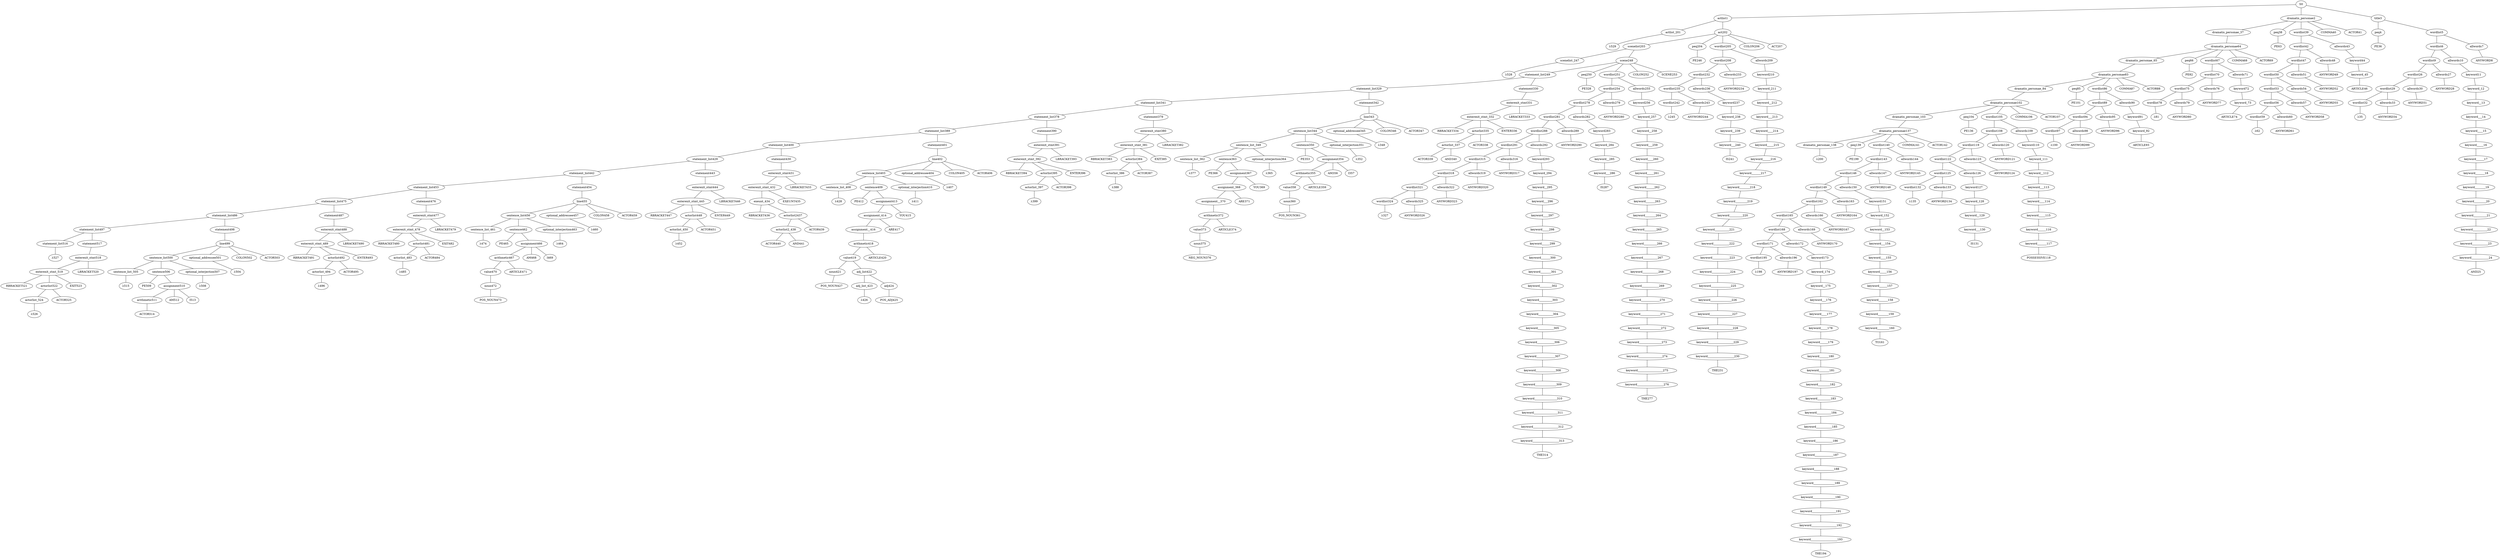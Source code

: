 strict graph {
	S0 -- actlist1
	S0 -- dramatis_personae2
	S0 -- title3

	title3 -- peq4
	title3 -- wordlist5

	wordlist5 -- wordlist6
	wordlist5 -- allwords7

	allwords7 -- ANYWORD8


	wordlist6 -- wordlist9
	wordlist6 -- allwords10

	allwords10 -- keyword11

	keyword11 -- keyword_12

	keyword_12 -- keyword__13

	keyword__13 -- keyword___14

	keyword___14 -- keyword____15

	keyword____15 -- keyword_____16

	keyword_____16 -- keyword______17

	keyword______17 -- keyword_______18

	keyword_______18 -- keyword________19

	keyword________19 -- keyword_________20

	keyword_________20 -- keyword__________21

	keyword__________21 -- keyword___________22

	keyword___________22 -- keyword____________23

	keyword____________23 -- keyword_____________24

	keyword_____________24 -- AND25


	wordlist9 -- wordlist26
	wordlist9 -- allwords27

	allwords27 -- ANYWORD28


	wordlist26 -- wordlist29
	wordlist26 -- allwords30

	allwords30 -- ANYWORD31


	wordlist29 -- wordlist32
	wordlist29 -- allwords33

	allwords33 -- ANYWORD34


	wordlist32 -- λ35

	peq4 -- PE36


	dramatis_personae2 -- dramatis_personae_37
	dramatis_personae2 -- peq38
	dramatis_personae2 -- wordlist39
	dramatis_personae2 -- COMMA40
	dramatis_personae2 -- ACTOR41



	wordlist39 -- wordlist42
	wordlist39 -- allwords43

	allwords43 -- keyword44

	keyword44 -- keyword_45

	keyword_45 -- ARTICLE46


	wordlist42 -- wordlist47
	wordlist42 -- allwords48

	allwords48 -- ANYWORD49


	wordlist47 -- wordlist50
	wordlist47 -- allwords51

	allwords51 -- ANYWORD52


	wordlist50 -- wordlist53
	wordlist50 -- allwords54

	allwords54 -- ANYWORD55


	wordlist53 -- wordlist56
	wordlist53 -- allwords57

	allwords57 -- ANYWORD58


	wordlist56 -- wordlist59
	wordlist56 -- allwords60

	allwords60 -- ANYWORD61


	wordlist59 -- λ62

	peq38 -- PE63


	dramatis_personae_37 -- dramatis_personae64

	dramatis_personae64 -- dramatis_personae_65
	dramatis_personae64 -- peq66
	dramatis_personae64 -- wordlist67
	dramatis_personae64 -- COMMA68
	dramatis_personae64 -- ACTOR69



	wordlist67 -- wordlist70
	wordlist67 -- allwords71

	allwords71 -- keyword72

	keyword72 -- keyword_73

	keyword_73 -- ARTICLE74


	wordlist70 -- wordlist75
	wordlist70 -- allwords76

	allwords76 -- ANYWORD77


	wordlist75 -- wordlist78
	wordlist75 -- allwords79

	allwords79 -- ANYWORD80


	wordlist78 -- λ81

	peq66 -- PE82


	dramatis_personae_65 -- dramatis_personae83

	dramatis_personae83 -- dramatis_personae_84
	dramatis_personae83 -- peq85
	dramatis_personae83 -- wordlist86
	dramatis_personae83 -- COMMA87
	dramatis_personae83 -- ACTOR88



	wordlist86 -- wordlist89
	wordlist86 -- allwords90

	allwords90 -- keyword91

	keyword91 -- keyword_92

	keyword_92 -- ARTICLE93


	wordlist89 -- wordlist94
	wordlist89 -- allwords95

	allwords95 -- ANYWORD96


	wordlist94 -- wordlist97
	wordlist94 -- allwords98

	allwords98 -- ANYWORD99


	wordlist97 -- λ100

	peq85 -- PE101


	dramatis_personae_84 -- dramatis_personae102

	dramatis_personae102 -- dramatis_personae_103
	dramatis_personae102 -- peq104
	dramatis_personae102 -- wordlist105
	dramatis_personae102 -- COMMA106
	dramatis_personae102 -- ACTOR107



	wordlist105 -- wordlist108
	wordlist105 -- allwords109

	allwords109 -- keyword110

	keyword110 -- keyword_111

	keyword_111 -- keyword__112

	keyword__112 -- keyword___113

	keyword___113 -- keyword____114

	keyword____114 -- keyword_____115

	keyword_____115 -- keyword______116

	keyword______116 -- keyword_______117

	keyword_______117 -- POSSESSIVE118


	wordlist108 -- wordlist119
	wordlist108 -- allwords120

	allwords120 -- ANYWORD121


	wordlist119 -- wordlist122
	wordlist119 -- allwords123

	allwords123 -- ANYWORD124


	wordlist122 -- wordlist125
	wordlist122 -- allwords126

	allwords126 -- keyword127

	keyword127 -- keyword_128

	keyword_128 -- keyword__129

	keyword__129 -- keyword___130

	keyword___130 -- IS131


	wordlist125 -- wordlist132
	wordlist125 -- allwords133

	allwords133 -- ANYWORD134


	wordlist132 -- λ135

	peq104 -- PE136


	dramatis_personae_103 -- dramatis_personae137

	dramatis_personae137 -- dramatis_personae_138
	dramatis_personae137 -- peq139
	dramatis_personae137 -- wordlist140
	dramatis_personae137 -- COMMA141
	dramatis_personae137 -- ACTOR142



	wordlist140 -- wordlist143
	wordlist140 -- allwords144

	allwords144 -- ANYWORD145


	wordlist143 -- wordlist146
	wordlist143 -- allwords147

	allwords147 -- ANYWORD148


	wordlist146 -- wordlist149
	wordlist146 -- allwords150

	allwords150 -- keyword151

	keyword151 -- keyword_152

	keyword_152 -- keyword__153

	keyword__153 -- keyword___154

	keyword___154 -- keyword____155

	keyword____155 -- keyword_____156

	keyword_____156 -- keyword______157

	keyword______157 -- keyword_______158

	keyword_______158 -- keyword________159

	keyword________159 -- keyword_________160

	keyword_________160 -- TO161


	wordlist149 -- wordlist162
	wordlist149 -- allwords163

	allwords163 -- ANYWORD164


	wordlist162 -- wordlist165
	wordlist162 -- allwords166

	allwords166 -- ANYWORD167


	wordlist165 -- wordlist168
	wordlist165 -- allwords169

	allwords169 -- ANYWORD170


	wordlist168 -- wordlist171
	wordlist168 -- allwords172

	allwords172 -- keyword173

	keyword173 -- keyword_174

	keyword_174 -- keyword__175

	keyword__175 -- keyword___176

	keyword___176 -- keyword____177

	keyword____177 -- keyword_____178

	keyword_____178 -- keyword______179

	keyword______179 -- keyword_______180

	keyword_______180 -- keyword________181

	keyword________181 -- keyword_________182

	keyword_________182 -- keyword__________183

	keyword__________183 -- keyword___________184

	keyword___________184 -- keyword____________185

	keyword____________185 -- keyword_____________186

	keyword_____________186 -- keyword______________187

	keyword______________187 -- keyword_______________188

	keyword_______________188 -- keyword________________189

	keyword________________189 -- keyword_________________190

	keyword_________________190 -- keyword__________________191

	keyword__________________191 -- keyword___________________192

	keyword___________________192 -- keyword____________________193

	keyword____________________193 -- THE194


	wordlist171 -- wordlist195
	wordlist171 -- allwords196

	allwords196 -- ANYWORD197


	wordlist195 -- λ198

	peq139 -- PE199


	dramatis_personae_138 -- λ200

	actlist1 -- actlist_201
	actlist1 -- act202

	act202 -- scenelist203
	act202 -- peq204
	act202 -- wordlist205
	act202 -- COLON206
	act202 -- ACT207



	wordlist205 -- wordlist208
	wordlist205 -- allwords209

	allwords209 -- keyword210

	keyword210 -- keyword_211

	keyword_211 -- keyword__212

	keyword__212 -- keyword___213

	keyword___213 -- keyword____214

	keyword____214 -- keyword_____215

	keyword_____215 -- keyword______216

	keyword______216 -- keyword_______217

	keyword_______217 -- keyword________218

	keyword________218 -- keyword_________219

	keyword_________219 -- keyword__________220

	keyword__________220 -- keyword___________221

	keyword___________221 -- keyword____________222

	keyword____________222 -- keyword_____________223

	keyword_____________223 -- keyword______________224

	keyword______________224 -- keyword_______________225

	keyword_______________225 -- keyword________________226

	keyword________________226 -- keyword_________________227

	keyword_________________227 -- keyword__________________228

	keyword__________________228 -- keyword___________________229

	keyword___________________229 -- keyword____________________230

	keyword____________________230 -- THE231


	wordlist208 -- wordlist232
	wordlist208 -- allwords233

	allwords233 -- ANYWORD234


	wordlist232 -- wordlist235
	wordlist232 -- allwords236

	allwords236 -- keyword237

	keyword237 -- keyword_238

	keyword_238 -- keyword__239

	keyword__239 -- keyword___240

	keyword___240 -- IS241


	wordlist235 -- wordlist242
	wordlist235 -- allwords243

	allwords243 -- ANYWORD244


	wordlist242 -- λ245

	peq204 -- PE246


	scenelist203 -- scenelist_247
	scenelist203 -- scene248

	scene248 -- statement_list249
	scene248 -- peq250
	scene248 -- wordlist251
	scene248 -- COLON252
	scene248 -- SCENE253



	wordlist251 -- wordlist254
	wordlist251 -- allwords255

	allwords255 -- keyword256

	keyword256 -- keyword_257

	keyword_257 -- keyword__258

	keyword__258 -- keyword___259

	keyword___259 -- keyword____260

	keyword____260 -- keyword_____261

	keyword_____261 -- keyword______262

	keyword______262 -- keyword_______263

	keyword_______263 -- keyword________264

	keyword________264 -- keyword_________265

	keyword_________265 -- keyword__________266

	keyword__________266 -- keyword___________267

	keyword___________267 -- keyword____________268

	keyword____________268 -- keyword_____________269

	keyword_____________269 -- keyword______________270

	keyword______________270 -- keyword_______________271

	keyword_______________271 -- keyword________________272

	keyword________________272 -- keyword_________________273

	keyword_________________273 -- keyword__________________274

	keyword__________________274 -- keyword___________________275

	keyword___________________275 -- keyword____________________276

	keyword____________________276 -- THE277


	wordlist254 -- wordlist278
	wordlist254 -- allwords279

	allwords279 -- ANYWORD280


	wordlist278 -- wordlist281
	wordlist278 -- allwords282

	allwords282 -- keyword283

	keyword283 -- keyword_284

	keyword_284 -- keyword__285

	keyword__285 -- keyword___286

	keyword___286 -- IS287


	wordlist281 -- wordlist288
	wordlist281 -- allwords289

	allwords289 -- ANYWORD290


	wordlist288 -- wordlist291
	wordlist288 -- allwords292

	allwords292 -- keyword293

	keyword293 -- keyword_294

	keyword_294 -- keyword__295

	keyword__295 -- keyword___296

	keyword___296 -- keyword____297

	keyword____297 -- keyword_____298

	keyword_____298 -- keyword______299

	keyword______299 -- keyword_______300

	keyword_______300 -- keyword________301

	keyword________301 -- keyword_________302

	keyword_________302 -- keyword__________303

	keyword__________303 -- keyword___________304

	keyword___________304 -- keyword____________305

	keyword____________305 -- keyword_____________306

	keyword_____________306 -- keyword______________307

	keyword______________307 -- keyword_______________308

	keyword_______________308 -- keyword________________309

	keyword________________309 -- keyword_________________310

	keyword_________________310 -- keyword__________________311

	keyword__________________311 -- keyword___________________312

	keyword___________________312 -- keyword____________________313

	keyword____________________313 -- THE314


	wordlist291 -- wordlist315
	wordlist291 -- allwords316

	allwords316 -- ANYWORD317


	wordlist315 -- wordlist318
	wordlist315 -- allwords319

	allwords319 -- ANYWORD320


	wordlist318 -- wordlist321
	wordlist318 -- allwords322

	allwords322 -- ANYWORD323


	wordlist321 -- wordlist324
	wordlist321 -- allwords325

	allwords325 -- ANYWORD326


	wordlist324 -- λ327

	peq250 -- PE328


	statement_list249 -- statement_list329
	statement_list249 -- statement330

	statement330 -- enterexit_stmt331

	enterexit_stmt331 -- enterexit_stmt_332
	enterexit_stmt331 -- LBRACKET333


	enterexit_stmt_332 -- RBRACKET334
	enterexit_stmt_332 -- actorlist335
	enterexit_stmt_332 -- ENTER336


	actorlist335 -- actorlist_337
	actorlist335 -- ACTOR338


	actorlist_337 -- ACTOR339
	actorlist_337 -- AND340




	statement_list329 -- statement_list341
	statement_list329 -- statement342

	statement342 -- line343

	line343 -- sentence_list344
	line343 -- optional_addressee345
	line343 -- COLON346
	line343 -- ACTOR347



	optional_addressee345 -- λ348

	sentence_list344 -- sentence_list_349
	sentence_list344 -- sentence350
	sentence_list344 -- optional_interjection351

	optional_interjection351 -- λ352

	sentence350 -- PE353
	sentence350 -- assignment354

	assignment354 -- arithmetic355
	assignment354 -- AM356
	assignment354 -- I357



	arithmetic355 -- value358
	arithmetic355 -- ARTICLE359


	value358 -- noun360

	noun360 -- POS_NOUN361



	sentence_list_349 -- sentence_list_362
	sentence_list_349 -- sentence363
	sentence_list_349 -- optional_interjection364

	optional_interjection364 -- λ365

	sentence363 -- PE366
	sentence363 -- assignment367

	assignment367 -- assignment_368
	assignment367 -- YOU369


	assignment_368 -- assignment__370
	assignment_368 -- ARE371


	assignment__370 -- arithmetic372

	arithmetic372 -- value373
	arithmetic372 -- ARTICLE374


	value373 -- noun375

	noun375 -- NEG_NOUN376



	sentence_list_362 -- λ377

	statement_list341 -- statement_list378
	statement_list341 -- statement379

	statement379 -- enterexit_stmt380

	enterexit_stmt380 -- enterexit_stmt_381
	enterexit_stmt380 -- LBRACKET382


	enterexit_stmt_381 -- RBRACKET383
	enterexit_stmt_381 -- actorlist384
	enterexit_stmt_381 -- EXIT385


	actorlist384 -- actorlist_386
	actorlist384 -- ACTOR387


	actorlist_386 -- λ388


	statement_list378 -- statement_list389
	statement_list378 -- statement390

	statement390 -- enterexit_stmt391

	enterexit_stmt391 -- enterexit_stmt_392
	enterexit_stmt391 -- LBRACKET393


	enterexit_stmt_392 -- RBRACKET394
	enterexit_stmt_392 -- actorlist395
	enterexit_stmt_392 -- ENTER396


	actorlist395 -- actorlist_397
	actorlist395 -- ACTOR398


	actorlist_397 -- λ399


	statement_list389 -- statement_list400
	statement_list389 -- statement401

	statement401 -- line402

	line402 -- sentence_list403
	line402 -- optional_addressee404
	line402 -- COLON405
	line402 -- ACTOR406



	optional_addressee404 -- λ407

	sentence_list403 -- sentence_list_408
	sentence_list403 -- sentence409
	sentence_list403 -- optional_interjection410

	optional_interjection410 -- λ411

	sentence409 -- PE412
	sentence409 -- assignment413

	assignment413 -- assignment_414
	assignment413 -- YOU415


	assignment_414 -- assignment__416
	assignment_414 -- ARE417


	assignment__416 -- arithmetic418

	arithmetic418 -- value419
	arithmetic418 -- ARTICLE420


	value419 -- noun421
	value419 -- adj_list422

	adj_list422 -- adj_list_423
	adj_list422 -- adj424

	adj424 -- POS_ADJ425


	adj_list_423 -- λ426

	noun421 -- POS_NOUN427



	sentence_list_408 -- λ428

	statement_list400 -- statement_list429
	statement_list400 -- statement430

	statement430 -- enterexit_stmt431

	enterexit_stmt431 -- enterexit_stmt_432
	enterexit_stmt431 -- LBRACKET433


	enterexit_stmt_432 -- exeunt_434
	enterexit_stmt_432 -- EXEUNT435


	exeunt_434 -- RBRACKET436
	exeunt_434 -- actorlist2437

	actorlist2437 -- actorlist2_438
	actorlist2437 -- ACTOR439


	actorlist2_438 -- ACTOR440
	actorlist2_438 -- AND441




	statement_list429 -- statement_list442
	statement_list429 -- statement443

	statement443 -- enterexit_stmt444

	enterexit_stmt444 -- enterexit_stmt_445
	enterexit_stmt444 -- LBRACKET446


	enterexit_stmt_445 -- RBRACKET447
	enterexit_stmt_445 -- actorlist448
	enterexit_stmt_445 -- ENTER449


	actorlist448 -- actorlist_450
	actorlist448 -- ACTOR451


	actorlist_450 -- λ452


	statement_list442 -- statement_list453
	statement_list442 -- statement454

	statement454 -- line455

	line455 -- sentence_list456
	line455 -- optional_addressee457
	line455 -- COLON458
	line455 -- ACTOR459



	optional_addressee457 -- λ460

	sentence_list456 -- sentence_list_461
	sentence_list456 -- sentence462
	sentence_list456 -- optional_interjection463

	optional_interjection463 -- λ464

	sentence462 -- PE465
	sentence462 -- assignment466

	assignment466 -- arithmetic467
	assignment466 -- AM468
	assignment466 -- I469



	arithmetic467 -- value470
	arithmetic467 -- ARTICLE471


	value470 -- noun472

	noun472 -- POS_NOUN473



	sentence_list_461 -- λ474

	statement_list453 -- statement_list475
	statement_list453 -- statement476

	statement476 -- enterexit_stmt477

	enterexit_stmt477 -- enterexit_stmt_478
	enterexit_stmt477 -- LBRACKET479


	enterexit_stmt_478 -- RBRACKET480
	enterexit_stmt_478 -- actorlist481
	enterexit_stmt_478 -- EXIT482


	actorlist481 -- actorlist_483
	actorlist481 -- ACTOR484


	actorlist_483 -- λ485


	statement_list475 -- statement_list486
	statement_list475 -- statement487

	statement487 -- enterexit_stmt488

	enterexit_stmt488 -- enterexit_stmt_489
	enterexit_stmt488 -- LBRACKET490


	enterexit_stmt_489 -- RBRACKET491
	enterexit_stmt_489 -- actorlist492
	enterexit_stmt_489 -- ENTER493


	actorlist492 -- actorlist_494
	actorlist492 -- ACTOR495


	actorlist_494 -- λ496


	statement_list486 -- statement_list497
	statement_list486 -- statement498

	statement498 -- line499

	line499 -- sentence_list500
	line499 -- optional_addressee501
	line499 -- COLON502
	line499 -- ACTOR503



	optional_addressee501 -- λ504

	sentence_list500 -- sentence_list_505
	sentence_list500 -- sentence506
	sentence_list500 -- optional_interjection507

	optional_interjection507 -- λ508

	sentence506 -- PE509
	sentence506 -- assignment510

	assignment510 -- arithmetic511
	assignment510 -- AM512
	assignment510 -- I513



	arithmetic511 -- ACTOR514



	sentence_list_505 -- λ515

	statement_list497 -- statement_list516
	statement_list497 -- statement517

	statement517 -- enterexit_stmt518

	enterexit_stmt518 -- enterexit_stmt_519
	enterexit_stmt518 -- LBRACKET520


	enterexit_stmt_519 -- RBRACKET521
	enterexit_stmt_519 -- actorlist522
	enterexit_stmt_519 -- EXIT523


	actorlist522 -- actorlist_524
	actorlist522 -- ACTOR525


	actorlist_524 -- λ526


	statement_list516 -- λ527

	scenelist_247 -- λ528

	actlist_201 -- λ529


}